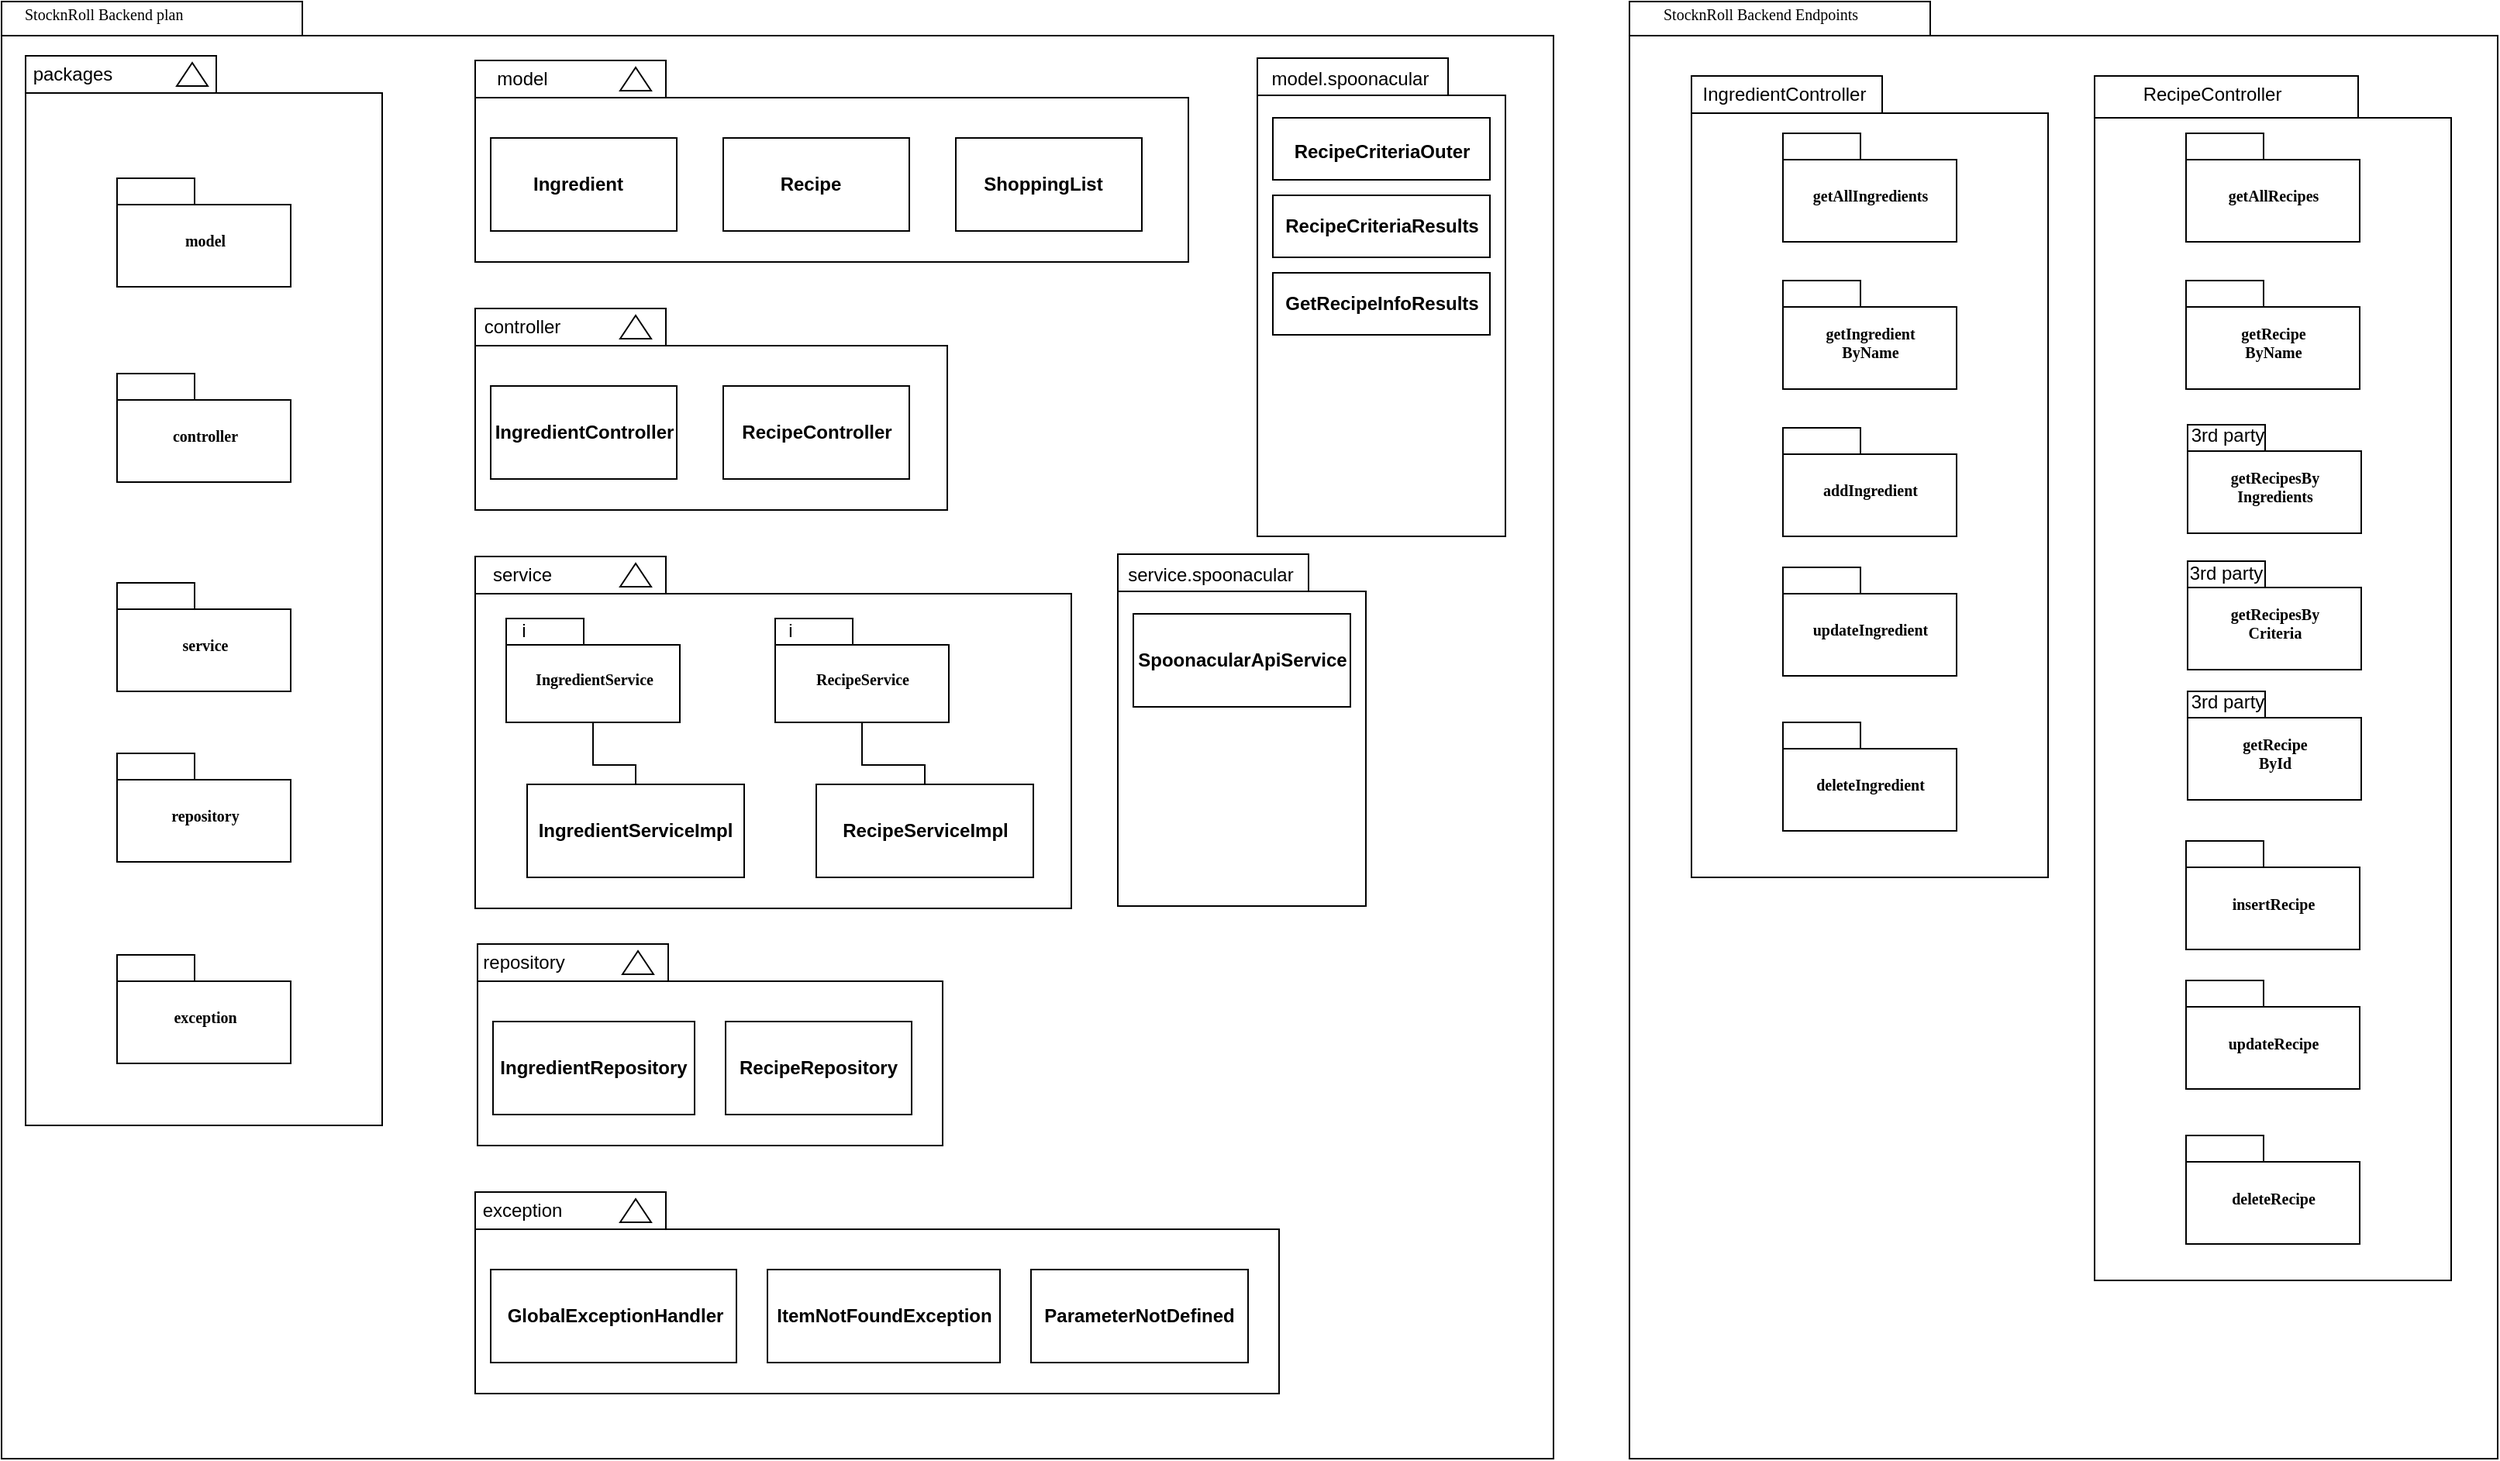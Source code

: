 <mxfile version="24.7.16">
  <diagram name="Page-1" id="b5b7bab2-c9e2-2cf4-8b2a-24fd1a2a6d21">
    <mxGraphModel dx="1059" dy="641" grid="1" gridSize="10" guides="1" tooltips="1" connect="1" arrows="1" fold="1" page="1" pageScale="1" pageWidth="827" pageHeight="1169" background="none" math="0" shadow="0">
      <root>
        <mxCell id="0" />
        <mxCell id="1" parent="0" />
        <mxCell id="6e0c8c40b5770093-72" value="" style="shape=folder;fontStyle=1;spacingTop=10;tabWidth=194;tabHeight=22;tabPosition=left;html=1;rounded=0;shadow=0;comic=0;labelBackgroundColor=none;strokeWidth=1;fillColor=none;fontFamily=Verdana;fontSize=10;align=center;" parent="1" vertex="1">
          <mxGeometry x="30" y="115" width="1001" height="940" as="geometry" />
        </mxCell>
        <mxCell id="6e0c8c40b5770093-73" value="StocknRoll Backend plan" style="text;html=1;align=left;verticalAlign=top;spacingTop=-4;fontSize=10;fontFamily=Verdana" parent="1" vertex="1">
          <mxGeometry x="43" y="114.5" width="130" height="20" as="geometry" />
        </mxCell>
        <mxCell id="P7q6h8zH5KanoZMI_rnn-13" value="" style="group" parent="1" vertex="1" connectable="0">
          <mxGeometry x="45.5" y="147" width="230" height="693" as="geometry" />
        </mxCell>
        <mxCell id="P7q6h8zH5KanoZMI_rnn-7" value="&amp;nbsp;" style="text;whiteSpace=wrap;html=1;" parent="P7q6h8zH5KanoZMI_rnn-13" vertex="1">
          <mxGeometry x="40" y="313" width="40" height="40" as="geometry" />
        </mxCell>
        <mxCell id="6e0c8c40b5770093-25" value="" style="shape=folder;fontStyle=1;spacingTop=10;tabWidth=123;tabHeight=24;tabPosition=left;html=1;rounded=0;shadow=0;comic=0;labelBackgroundColor=none;strokeWidth=1;fontFamily=Verdana;fontSize=10;align=center;" parent="P7q6h8zH5KanoZMI_rnn-13" vertex="1">
          <mxGeometry y="3" width="230" height="690" as="geometry" />
        </mxCell>
        <mxCell id="6e0c8c40b5770093-29" value="" style="triangle;whiteSpace=wrap;html=1;rounded=0;shadow=0;comic=0;labelBackgroundColor=none;strokeWidth=1;fontFamily=Verdana;fontSize=10;align=center;rotation=-90;" parent="P7q6h8zH5KanoZMI_rnn-13" vertex="1">
          <mxGeometry x="100" y="5" width="15" height="20" as="geometry" />
        </mxCell>
        <mxCell id="6e0c8c40b5770093-27" value="model" style="shape=folder;fontStyle=1;spacingTop=10;tabWidth=50;tabHeight=17;tabPosition=left;html=1;rounded=0;shadow=0;comic=0;labelBackgroundColor=none;strokeWidth=1;fontFamily=Verdana;fontSize=10;align=center;" parent="P7q6h8zH5KanoZMI_rnn-13" vertex="1">
          <mxGeometry x="59" y="82" width="112" height="70" as="geometry" />
        </mxCell>
        <mxCell id="6e0c8c40b5770093-31" value="controller" style="shape=folder;fontStyle=1;spacingTop=10;tabWidth=50;tabHeight=17;tabPosition=left;html=1;rounded=0;shadow=0;comic=0;labelBackgroundColor=none;strokeWidth=1;fontFamily=Verdana;fontSize=10;align=center;" parent="P7q6h8zH5KanoZMI_rnn-13" vertex="1">
          <mxGeometry x="59" y="208" width="112" height="70" as="geometry" />
        </mxCell>
        <mxCell id="6e0c8c40b5770093-28" value="service" style="shape=folder;fontStyle=1;spacingTop=10;tabWidth=50;tabHeight=17;tabPosition=left;html=1;rounded=0;shadow=0;comic=0;labelBackgroundColor=none;strokeWidth=1;fontFamily=Verdana;fontSize=10;align=center;" parent="P7q6h8zH5KanoZMI_rnn-13" vertex="1">
          <mxGeometry x="59" y="343" width="112" height="70" as="geometry" />
        </mxCell>
        <mxCell id="P7q6h8zH5KanoZMI_rnn-8" value="repository" style="shape=folder;fontStyle=1;spacingTop=10;tabWidth=50;tabHeight=17;tabPosition=left;html=1;rounded=0;shadow=0;comic=0;labelBackgroundColor=none;strokeWidth=1;fontFamily=Verdana;fontSize=10;align=center;" parent="P7q6h8zH5KanoZMI_rnn-13" vertex="1">
          <mxGeometry x="59" y="453" width="112" height="70" as="geometry" />
        </mxCell>
        <mxCell id="P7q6h8zH5KanoZMI_rnn-9" value="exception" style="shape=folder;fontStyle=1;spacingTop=10;tabWidth=50;tabHeight=17;tabPosition=left;html=1;rounded=0;shadow=0;comic=0;labelBackgroundColor=none;strokeWidth=1;fontFamily=Verdana;fontSize=10;align=center;" parent="P7q6h8zH5KanoZMI_rnn-13" vertex="1">
          <mxGeometry x="59" y="583" width="112" height="70" as="geometry" />
        </mxCell>
        <mxCell id="P7q6h8zH5KanoZMI_rnn-12" value="&lt;div&gt;packages&lt;/div&gt;" style="text;strokeColor=none;align=center;fillColor=none;html=1;verticalAlign=middle;whiteSpace=wrap;rounded=0;" parent="P7q6h8zH5KanoZMI_rnn-13" vertex="1">
          <mxGeometry width="60" height="30" as="geometry" />
        </mxCell>
        <mxCell id="P7q6h8zH5KanoZMI_rnn-32" value="" style="group" parent="1" vertex="1" connectable="0">
          <mxGeometry x="335.5" y="150" width="460" height="133" as="geometry" />
        </mxCell>
        <mxCell id="6e0c8c40b5770093-47" value="" style="shape=folder;fontStyle=1;spacingTop=10;tabWidth=123;tabHeight=24;tabPosition=left;html=1;rounded=0;shadow=0;comic=0;labelBackgroundColor=none;strokeWidth=1;fontFamily=Verdana;fontSize=10;align=center;" parent="P7q6h8zH5KanoZMI_rnn-32" vertex="1">
          <mxGeometry y="3" width="460" height="130" as="geometry" />
        </mxCell>
        <mxCell id="6e0c8c40b5770093-48" value="" style="triangle;whiteSpace=wrap;html=1;rounded=0;shadow=0;comic=0;labelBackgroundColor=none;strokeWidth=1;fontFamily=Verdana;fontSize=10;align=center;rotation=-90;" parent="P7q6h8zH5KanoZMI_rnn-32" vertex="1">
          <mxGeometry x="96" y="5" width="15" height="20" as="geometry" />
        </mxCell>
        <mxCell id="P7q6h8zH5KanoZMI_rnn-14" value="model" style="text;strokeColor=none;align=center;fillColor=none;html=1;verticalAlign=middle;whiteSpace=wrap;rounded=0;" parent="P7q6h8zH5KanoZMI_rnn-32" vertex="1">
          <mxGeometry width="60" height="30" as="geometry" />
        </mxCell>
        <mxCell id="P7q6h8zH5KanoZMI_rnn-22" value="" style="group" parent="P7q6h8zH5KanoZMI_rnn-32" vertex="1" connectable="0">
          <mxGeometry x="10" y="53" width="120" height="60" as="geometry" />
        </mxCell>
        <mxCell id="P7q6h8zH5KanoZMI_rnn-15" value="" style="rounded=0;whiteSpace=wrap;html=1;" parent="P7q6h8zH5KanoZMI_rnn-22" vertex="1">
          <mxGeometry width="120" height="60" as="geometry" />
        </mxCell>
        <mxCell id="P7q6h8zH5KanoZMI_rnn-21" value="Ingredient" style="text;strokeColor=none;align=center;fillColor=none;html=1;verticalAlign=middle;whiteSpace=wrap;rounded=0;fontStyle=1" parent="P7q6h8zH5KanoZMI_rnn-22" vertex="1">
          <mxGeometry x="26" y="15" width="60" height="30" as="geometry" />
        </mxCell>
        <mxCell id="P7q6h8zH5KanoZMI_rnn-24" value="" style="group" parent="P7q6h8zH5KanoZMI_rnn-32" vertex="1" connectable="0">
          <mxGeometry x="160" y="53" width="120" height="60" as="geometry" />
        </mxCell>
        <mxCell id="P7q6h8zH5KanoZMI_rnn-25" value="" style="rounded=0;whiteSpace=wrap;html=1;" parent="P7q6h8zH5KanoZMI_rnn-24" vertex="1">
          <mxGeometry width="120" height="60" as="geometry" />
        </mxCell>
        <mxCell id="P7q6h8zH5KanoZMI_rnn-26" value="Recipe" style="text;strokeColor=none;align=center;fillColor=none;html=1;verticalAlign=middle;whiteSpace=wrap;rounded=0;fontStyle=1" parent="P7q6h8zH5KanoZMI_rnn-24" vertex="1">
          <mxGeometry x="26" y="15" width="60" height="30" as="geometry" />
        </mxCell>
        <mxCell id="P7q6h8zH5KanoZMI_rnn-29" value="" style="group" parent="P7q6h8zH5KanoZMI_rnn-32" vertex="1" connectable="0">
          <mxGeometry x="310" y="53" width="120" height="60" as="geometry" />
        </mxCell>
        <mxCell id="P7q6h8zH5KanoZMI_rnn-30" value="" style="rounded=0;whiteSpace=wrap;html=1;" parent="P7q6h8zH5KanoZMI_rnn-29" vertex="1">
          <mxGeometry width="120" height="60" as="geometry" />
        </mxCell>
        <mxCell id="P7q6h8zH5KanoZMI_rnn-31" value="ShoppingList" style="text;strokeColor=none;align=center;fillColor=none;html=1;verticalAlign=middle;whiteSpace=wrap;rounded=0;fontStyle=1" parent="P7q6h8zH5KanoZMI_rnn-29" vertex="1">
          <mxGeometry x="26" y="15" width="60" height="30" as="geometry" />
        </mxCell>
        <mxCell id="P7q6h8zH5KanoZMI_rnn-83" value="" style="group" parent="1" vertex="1" connectable="0">
          <mxGeometry x="337" y="720" width="300" height="133" as="geometry" />
        </mxCell>
        <mxCell id="P7q6h8zH5KanoZMI_rnn-73" value="" style="shape=folder;fontStyle=1;spacingTop=10;tabWidth=123;tabHeight=24;tabPosition=left;html=1;rounded=0;shadow=0;comic=0;labelBackgroundColor=none;strokeWidth=1;fontFamily=Verdana;fontSize=10;align=center;" parent="P7q6h8zH5KanoZMI_rnn-83" vertex="1">
          <mxGeometry y="3" width="300" height="130" as="geometry" />
        </mxCell>
        <mxCell id="P7q6h8zH5KanoZMI_rnn-74" value="" style="triangle;whiteSpace=wrap;html=1;rounded=0;shadow=0;comic=0;labelBackgroundColor=none;strokeWidth=1;fontFamily=Verdana;fontSize=10;align=center;rotation=-90;" parent="P7q6h8zH5KanoZMI_rnn-83" vertex="1">
          <mxGeometry x="96" y="5" width="15" height="20" as="geometry" />
        </mxCell>
        <mxCell id="P7q6h8zH5KanoZMI_rnn-75" value="repository" style="text;strokeColor=none;align=center;fillColor=none;html=1;verticalAlign=middle;whiteSpace=wrap;rounded=0;" parent="P7q6h8zH5KanoZMI_rnn-83" vertex="1">
          <mxGeometry width="60" height="30" as="geometry" />
        </mxCell>
        <mxCell id="P7q6h8zH5KanoZMI_rnn-79" value="" style="group" parent="P7q6h8zH5KanoZMI_rnn-83" vertex="1" connectable="0">
          <mxGeometry x="160" y="53" width="120" height="60" as="geometry" />
        </mxCell>
        <mxCell id="P7q6h8zH5KanoZMI_rnn-80" value="" style="rounded=0;whiteSpace=wrap;html=1;" parent="P7q6h8zH5KanoZMI_rnn-79" vertex="1">
          <mxGeometry width="120" height="60" as="geometry" />
        </mxCell>
        <mxCell id="P7q6h8zH5KanoZMI_rnn-81" value="RecipeRepository" style="text;strokeColor=none;align=center;fillColor=none;html=1;verticalAlign=middle;whiteSpace=wrap;rounded=0;fontStyle=1" parent="P7q6h8zH5KanoZMI_rnn-79" vertex="1">
          <mxGeometry x="30" y="15" width="60" height="30" as="geometry" />
        </mxCell>
        <mxCell id="P7q6h8zH5KanoZMI_rnn-82" value="" style="group" parent="P7q6h8zH5KanoZMI_rnn-83" vertex="1" connectable="0">
          <mxGeometry x="10" y="53" width="130" height="60" as="geometry" />
        </mxCell>
        <mxCell id="P7q6h8zH5KanoZMI_rnn-77" value="" style="rounded=0;whiteSpace=wrap;html=1;" parent="P7q6h8zH5KanoZMI_rnn-82" vertex="1">
          <mxGeometry width="130" height="60" as="geometry" />
        </mxCell>
        <mxCell id="P7q6h8zH5KanoZMI_rnn-78" value="IngredientRepository" style="text;strokeColor=none;align=center;fillColor=none;html=1;verticalAlign=middle;whiteSpace=wrap;rounded=0;fontStyle=1" parent="P7q6h8zH5KanoZMI_rnn-82" vertex="1">
          <mxGeometry x="35" y="15" width="60" height="30" as="geometry" />
        </mxCell>
        <mxCell id="P7q6h8zH5KanoZMI_rnn-99" value="" style="group" parent="1" vertex="1" connectable="0">
          <mxGeometry x="335.5" y="880" width="518.5" height="133" as="geometry" />
        </mxCell>
        <mxCell id="P7q6h8zH5KanoZMI_rnn-85" value="" style="shape=folder;fontStyle=1;spacingTop=10;tabWidth=123;tabHeight=24;tabPosition=left;html=1;rounded=0;shadow=0;comic=0;labelBackgroundColor=none;strokeWidth=1;fontFamily=Verdana;fontSize=10;align=center;" parent="P7q6h8zH5KanoZMI_rnn-99" vertex="1">
          <mxGeometry y="3" width="518.5" height="130" as="geometry" />
        </mxCell>
        <mxCell id="P7q6h8zH5KanoZMI_rnn-86" value="" style="triangle;whiteSpace=wrap;html=1;rounded=0;shadow=0;comic=0;labelBackgroundColor=none;strokeWidth=1;fontFamily=Verdana;fontSize=10;align=center;rotation=-90;" parent="P7q6h8zH5KanoZMI_rnn-99" vertex="1">
          <mxGeometry x="96" y="5" width="15" height="20" as="geometry" />
        </mxCell>
        <mxCell id="P7q6h8zH5KanoZMI_rnn-87" value="exception" style="text;strokeColor=none;align=center;fillColor=none;html=1;verticalAlign=middle;whiteSpace=wrap;rounded=0;" parent="P7q6h8zH5KanoZMI_rnn-99" vertex="1">
          <mxGeometry width="60" height="30" as="geometry" />
        </mxCell>
        <mxCell id="P7q6h8zH5KanoZMI_rnn-91" value="" style="group" parent="P7q6h8zH5KanoZMI_rnn-99" vertex="1" connectable="0">
          <mxGeometry x="188.5" y="53" width="150" height="60" as="geometry" />
        </mxCell>
        <mxCell id="P7q6h8zH5KanoZMI_rnn-92" value="" style="rounded=0;whiteSpace=wrap;html=1;" parent="P7q6h8zH5KanoZMI_rnn-91" vertex="1">
          <mxGeometry width="150" height="60" as="geometry" />
        </mxCell>
        <mxCell id="P7q6h8zH5KanoZMI_rnn-93" value="ItemNotFoundException" style="text;strokeColor=none;align=center;fillColor=none;html=1;verticalAlign=middle;whiteSpace=wrap;rounded=0;fontStyle=1" parent="P7q6h8zH5KanoZMI_rnn-91" vertex="1">
          <mxGeometry x="37.5" y="15" width="75" height="30" as="geometry" />
        </mxCell>
        <mxCell id="P7q6h8zH5KanoZMI_rnn-89" value="" style="rounded=0;whiteSpace=wrap;html=1;" parent="P7q6h8zH5KanoZMI_rnn-99" vertex="1">
          <mxGeometry x="10" y="53" width="158.5" height="60" as="geometry" />
        </mxCell>
        <mxCell id="P7q6h8zH5KanoZMI_rnn-90" value="GlobalExceptionHandler" style="text;strokeColor=none;align=center;fillColor=none;html=1;verticalAlign=middle;whiteSpace=wrap;rounded=0;fontStyle=1" parent="P7q6h8zH5KanoZMI_rnn-99" vertex="1">
          <mxGeometry x="60" y="68" width="60" height="30" as="geometry" />
        </mxCell>
        <mxCell id="P7q6h8zH5KanoZMI_rnn-98" value="" style="group" parent="P7q6h8zH5KanoZMI_rnn-99" vertex="1" connectable="0">
          <mxGeometry x="358.5" y="53" width="140" height="60" as="geometry" />
        </mxCell>
        <mxCell id="P7q6h8zH5KanoZMI_rnn-95" value="" style="rounded=0;whiteSpace=wrap;html=1;" parent="P7q6h8zH5KanoZMI_rnn-98" vertex="1">
          <mxGeometry width="140" height="60" as="geometry" />
        </mxCell>
        <mxCell id="P7q6h8zH5KanoZMI_rnn-96" value="ParameterNotDefined" style="text;strokeColor=none;align=center;fillColor=none;html=1;verticalAlign=middle;whiteSpace=wrap;rounded=0;fontStyle=1" parent="P7q6h8zH5KanoZMI_rnn-98" vertex="1">
          <mxGeometry x="40" y="15" width="60" height="30" as="geometry" />
        </mxCell>
        <mxCell id="P7q6h8zH5KanoZMI_rnn-102" value="" style="shape=folder;fontStyle=1;spacingTop=10;tabWidth=194;tabHeight=22;tabPosition=left;html=1;rounded=0;shadow=0;comic=0;labelBackgroundColor=none;strokeWidth=1;fillColor=none;fontFamily=Verdana;fontSize=10;align=center;" parent="1" vertex="1">
          <mxGeometry x="1080" y="115" width="560" height="940" as="geometry" />
        </mxCell>
        <mxCell id="P7q6h8zH5KanoZMI_rnn-103" value="StocknRoll Backend Endpoints" style="text;html=1;align=left;verticalAlign=top;spacingTop=-4;fontSize=10;fontFamily=Verdana" parent="1" vertex="1">
          <mxGeometry x="1100" y="114.5" width="130" height="20" as="geometry" />
        </mxCell>
        <mxCell id="P7q6h8zH5KanoZMI_rnn-117" value="" style="group" parent="1" vertex="1" connectable="0">
          <mxGeometry x="1120" y="160" width="230" height="520" as="geometry" />
        </mxCell>
        <mxCell id="P7q6h8zH5KanoZMI_rnn-105" value="&amp;nbsp;" style="text;whiteSpace=wrap;html=1;" parent="P7q6h8zH5KanoZMI_rnn-117" vertex="1">
          <mxGeometry x="40" y="313" width="40" height="40" as="geometry" />
        </mxCell>
        <mxCell id="P7q6h8zH5KanoZMI_rnn-106" value="" style="shape=folder;fontStyle=1;spacingTop=10;tabWidth=123;tabHeight=24;tabPosition=left;html=1;rounded=0;shadow=0;comic=0;labelBackgroundColor=none;strokeWidth=1;fontFamily=Verdana;fontSize=10;align=center;" parent="P7q6h8zH5KanoZMI_rnn-117" vertex="1">
          <mxGeometry y="3" width="230" height="517" as="geometry" />
        </mxCell>
        <mxCell id="P7q6h8zH5KanoZMI_rnn-108" value="getAllIngredients" style="shape=folder;fontStyle=1;spacingTop=10;tabWidth=50;tabHeight=17;tabPosition=left;html=1;rounded=0;shadow=0;comic=0;labelBackgroundColor=none;strokeWidth=1;fontFamily=Verdana;fontSize=10;align=center;" parent="P7q6h8zH5KanoZMI_rnn-117" vertex="1">
          <mxGeometry x="59" y="40" width="112" height="70" as="geometry" />
        </mxCell>
        <mxCell id="P7q6h8zH5KanoZMI_rnn-109" value="add&lt;span style=&quot;background-color: initial;&quot;&gt;Ingredient&lt;/span&gt;" style="shape=folder;fontStyle=1;spacingTop=10;tabWidth=50;tabHeight=17;tabPosition=left;html=1;rounded=0;shadow=0;comic=0;labelBackgroundColor=none;strokeWidth=1;fontFamily=Verdana;fontSize=10;align=center;" parent="P7q6h8zH5KanoZMI_rnn-117" vertex="1">
          <mxGeometry x="59" y="230" width="112" height="70" as="geometry" />
        </mxCell>
        <mxCell id="P7q6h8zH5KanoZMI_rnn-110" value="updateIngredient" style="shape=folder;fontStyle=1;spacingTop=10;tabWidth=50;tabHeight=17;tabPosition=left;html=1;rounded=0;shadow=0;comic=0;labelBackgroundColor=none;strokeWidth=1;fontFamily=Verdana;fontSize=10;align=center;" parent="P7q6h8zH5KanoZMI_rnn-117" vertex="1">
          <mxGeometry x="59" y="320" width="112" height="70" as="geometry" />
        </mxCell>
        <mxCell id="P7q6h8zH5KanoZMI_rnn-111" value="deleteIngredient" style="shape=folder;fontStyle=1;spacingTop=10;tabWidth=50;tabHeight=17;tabPosition=left;html=1;rounded=0;shadow=0;comic=0;labelBackgroundColor=none;strokeWidth=1;fontFamily=Verdana;fontSize=10;align=center;" parent="P7q6h8zH5KanoZMI_rnn-117" vertex="1">
          <mxGeometry x="59" y="420" width="112" height="70" as="geometry" />
        </mxCell>
        <mxCell id="P7q6h8zH5KanoZMI_rnn-113" value="IngredientController" style="text;strokeColor=none;align=center;fillColor=none;html=1;verticalAlign=middle;whiteSpace=wrap;rounded=0;" parent="P7q6h8zH5KanoZMI_rnn-117" vertex="1">
          <mxGeometry x="30" width="60" height="30" as="geometry" />
        </mxCell>
        <mxCell id="P7q6h8zH5KanoZMI_rnn-116" value="getIngredient&lt;br&gt;ByName" style="shape=folder;fontStyle=1;spacingTop=10;tabWidth=50;tabHeight=17;tabPosition=left;html=1;rounded=0;shadow=0;comic=0;labelBackgroundColor=none;strokeWidth=1;fontFamily=Verdana;fontSize=10;align=center;" parent="P7q6h8zH5KanoZMI_rnn-117" vertex="1">
          <mxGeometry x="59" y="135" width="112" height="70" as="geometry" />
        </mxCell>
        <mxCell id="P7q6h8zH5KanoZMI_rnn-34" value="" style="shape=folder;fontStyle=1;spacingTop=10;tabWidth=123;tabHeight=24;tabPosition=left;html=1;rounded=0;shadow=0;comic=0;labelBackgroundColor=none;strokeWidth=1;fontFamily=Verdana;fontSize=10;align=center;" parent="1" vertex="1">
          <mxGeometry x="335.5" y="313" width="304.5" height="130" as="geometry" />
        </mxCell>
        <mxCell id="P7q6h8zH5KanoZMI_rnn-35" value="" style="triangle;whiteSpace=wrap;html=1;rounded=0;shadow=0;comic=0;labelBackgroundColor=none;strokeWidth=1;fontFamily=Verdana;fontSize=10;align=center;rotation=-90;" parent="1" vertex="1">
          <mxGeometry x="431.5" y="315" width="15" height="20" as="geometry" />
        </mxCell>
        <mxCell id="P7q6h8zH5KanoZMI_rnn-36" value="controller" style="text;strokeColor=none;align=center;fillColor=none;html=1;verticalAlign=middle;whiteSpace=wrap;rounded=0;" parent="1" vertex="1">
          <mxGeometry x="335.5" y="310" width="60" height="30" as="geometry" />
        </mxCell>
        <mxCell id="P7q6h8zH5KanoZMI_rnn-37" value="" style="group" parent="1" vertex="1" connectable="0">
          <mxGeometry x="345.5" y="363" width="120" height="60" as="geometry" />
        </mxCell>
        <mxCell id="P7q6h8zH5KanoZMI_rnn-38" value="" style="rounded=0;whiteSpace=wrap;html=1;" parent="P7q6h8zH5KanoZMI_rnn-37" vertex="1">
          <mxGeometry width="120" height="60" as="geometry" />
        </mxCell>
        <mxCell id="P7q6h8zH5KanoZMI_rnn-39" value="IngredientController" style="text;strokeColor=none;align=center;fillColor=none;html=1;verticalAlign=middle;whiteSpace=wrap;rounded=0;fontStyle=1" parent="P7q6h8zH5KanoZMI_rnn-37" vertex="1">
          <mxGeometry x="30" y="15" width="60" height="30" as="geometry" />
        </mxCell>
        <mxCell id="P7q6h8zH5KanoZMI_rnn-40" value="" style="group" parent="1" vertex="1" connectable="0">
          <mxGeometry x="495.5" y="363" width="120" height="60" as="geometry" />
        </mxCell>
        <mxCell id="P7q6h8zH5KanoZMI_rnn-41" value="" style="rounded=0;whiteSpace=wrap;html=1;" parent="P7q6h8zH5KanoZMI_rnn-40" vertex="1">
          <mxGeometry width="120" height="60" as="geometry" />
        </mxCell>
        <mxCell id="P7q6h8zH5KanoZMI_rnn-42" value="&lt;div&gt;RecipeController&lt;/div&gt;" style="text;strokeColor=none;align=center;fillColor=none;html=1;verticalAlign=middle;whiteSpace=wrap;rounded=0;fontStyle=1" parent="P7q6h8zH5KanoZMI_rnn-40" vertex="1">
          <mxGeometry x="30" y="15" width="60" height="30" as="geometry" />
        </mxCell>
        <mxCell id="P7q6h8zH5KanoZMI_rnn-49" value="" style="shape=folder;fontStyle=1;spacingTop=10;tabWidth=123;tabHeight=24;tabPosition=left;html=1;rounded=0;shadow=0;comic=0;labelBackgroundColor=none;strokeWidth=1;fontFamily=Verdana;fontSize=10;align=center;" parent="1" vertex="1">
          <mxGeometry x="335.5" y="473" width="384.5" height="227" as="geometry" />
        </mxCell>
        <mxCell id="P7q6h8zH5KanoZMI_rnn-50" value="" style="triangle;whiteSpace=wrap;html=1;rounded=0;shadow=0;comic=0;labelBackgroundColor=none;strokeWidth=1;fontFamily=Verdana;fontSize=10;align=center;rotation=-90;" parent="1" vertex="1">
          <mxGeometry x="431.5" y="475" width="15" height="20" as="geometry" />
        </mxCell>
        <mxCell id="P7q6h8zH5KanoZMI_rnn-51" value="service" style="text;strokeColor=none;align=center;fillColor=none;html=1;verticalAlign=middle;whiteSpace=wrap;rounded=0;" parent="1" vertex="1">
          <mxGeometry x="335.5" y="470" width="60" height="30" as="geometry" />
        </mxCell>
        <mxCell id="P7q6h8zH5KanoZMI_rnn-70" value="" style="edgeStyle=orthogonalEdgeStyle;rounded=0;orthogonalLoop=1;jettySize=auto;html=1;" parent="1" source="P7q6h8zH5KanoZMI_rnn-60" target="P7q6h8zH5KanoZMI_rnn-54" edge="1">
          <mxGeometry relative="1" as="geometry" />
        </mxCell>
        <mxCell id="P7q6h8zH5KanoZMI_rnn-52" value="" style="group" parent="1" vertex="1" connectable="0">
          <mxGeometry x="369" y="620" width="140" height="60" as="geometry" />
        </mxCell>
        <mxCell id="P7q6h8zH5KanoZMI_rnn-53" value="" style="rounded=0;whiteSpace=wrap;html=1;" parent="P7q6h8zH5KanoZMI_rnn-52" vertex="1">
          <mxGeometry width="140" height="60" as="geometry" />
        </mxCell>
        <mxCell id="P7q6h8zH5KanoZMI_rnn-54" value="IngredientServiceImpl" style="text;strokeColor=none;align=center;fillColor=none;html=1;verticalAlign=middle;whiteSpace=wrap;rounded=0;fontStyle=1" parent="P7q6h8zH5KanoZMI_rnn-52" vertex="1">
          <mxGeometry x="35" y="15" width="70" height="30" as="geometry" />
        </mxCell>
        <mxCell id="P7q6h8zH5KanoZMI_rnn-60" value="IngredientService" style="shape=folder;fontStyle=1;spacingTop=10;tabWidth=50;tabHeight=17;tabPosition=left;html=1;rounded=0;shadow=0;comic=0;labelBackgroundColor=none;strokeWidth=1;fontFamily=Verdana;fontSize=10;align=center;" parent="1" vertex="1">
          <mxGeometry x="355.5" y="513" width="112" height="67" as="geometry" />
        </mxCell>
        <mxCell id="P7q6h8zH5KanoZMI_rnn-62" value="i" style="text;strokeColor=none;align=center;fillColor=none;html=1;verticalAlign=middle;whiteSpace=wrap;rounded=0;" parent="1" vertex="1">
          <mxGeometry x="337" y="506" width="60" height="30" as="geometry" />
        </mxCell>
        <mxCell id="P7q6h8zH5KanoZMI_rnn-69" value="" style="edgeStyle=orthogonalEdgeStyle;rounded=0;orthogonalLoop=1;jettySize=auto;html=1;" parent="1" source="P7q6h8zH5KanoZMI_rnn-64" target="P7q6h8zH5KanoZMI_rnn-68" edge="1">
          <mxGeometry relative="1" as="geometry" />
        </mxCell>
        <mxCell id="P7q6h8zH5KanoZMI_rnn-64" value="RecipeService" style="shape=folder;fontStyle=1;spacingTop=10;tabWidth=50;tabHeight=17;tabPosition=left;html=1;rounded=0;shadow=0;comic=0;labelBackgroundColor=none;strokeWidth=1;fontFamily=Verdana;fontSize=10;align=center;" parent="1" vertex="1">
          <mxGeometry x="529" y="513" width="112" height="67" as="geometry" />
        </mxCell>
        <mxCell id="P7q6h8zH5KanoZMI_rnn-65" value="i" style="text;strokeColor=none;align=center;fillColor=none;html=1;verticalAlign=middle;whiteSpace=wrap;rounded=0;" parent="1" vertex="1">
          <mxGeometry x="509" y="506" width="60" height="30" as="geometry" />
        </mxCell>
        <mxCell id="P7q6h8zH5KanoZMI_rnn-66" value="" style="group" parent="1" vertex="1" connectable="0">
          <mxGeometry x="555.5" y="620" width="140" height="60" as="geometry" />
        </mxCell>
        <mxCell id="P7q6h8zH5KanoZMI_rnn-67" value="" style="rounded=0;whiteSpace=wrap;html=1;" parent="P7q6h8zH5KanoZMI_rnn-66" vertex="1">
          <mxGeometry width="140" height="60" as="geometry" />
        </mxCell>
        <mxCell id="P7q6h8zH5KanoZMI_rnn-68" value="RecipeServiceImpl" style="text;strokeColor=none;align=center;fillColor=none;html=1;verticalAlign=middle;whiteSpace=wrap;rounded=0;fontStyle=1" parent="P7q6h8zH5KanoZMI_rnn-66" vertex="1">
          <mxGeometry x="35" y="15" width="70" height="30" as="geometry" />
        </mxCell>
        <mxCell id="P7q6h8zH5KanoZMI_rnn-120" value="" style="shape=folder;fontStyle=1;spacingTop=10;tabWidth=170;tabHeight=27;tabPosition=left;html=1;rounded=0;shadow=0;comic=0;labelBackgroundColor=none;strokeWidth=1;fontFamily=Verdana;fontSize=10;align=center;" parent="1" vertex="1">
          <mxGeometry x="1380" y="163" width="230" height="777" as="geometry" />
        </mxCell>
        <mxCell id="P7q6h8zH5KanoZMI_rnn-145" value="RecipeController" style="text;strokeColor=none;align=center;fillColor=none;html=1;verticalAlign=middle;whiteSpace=wrap;rounded=0;" parent="1" vertex="1">
          <mxGeometry x="1361" y="160" width="190" height="30" as="geometry" />
        </mxCell>
        <mxCell id="P7q6h8zH5KanoZMI_rnn-119" value="&amp;nbsp;" style="text;whiteSpace=wrap;html=1;" parent="1" vertex="1">
          <mxGeometry x="1420" y="473" width="40" height="40" as="geometry" />
        </mxCell>
        <mxCell id="P7q6h8zH5KanoZMI_rnn-121" value="getAllRecipes" style="shape=folder;fontStyle=1;spacingTop=10;tabWidth=50;tabHeight=17;tabPosition=left;html=1;rounded=0;shadow=0;comic=0;labelBackgroundColor=none;strokeWidth=1;fontFamily=Verdana;fontSize=10;align=center;" parent="1" vertex="1">
          <mxGeometry x="1439" y="200" width="112" height="70" as="geometry" />
        </mxCell>
        <mxCell id="P7q6h8zH5KanoZMI_rnn-122" value="insertRecipe" style="shape=folder;fontStyle=1;spacingTop=10;tabWidth=50;tabHeight=17;tabPosition=left;html=1;rounded=0;shadow=0;comic=0;labelBackgroundColor=none;strokeWidth=1;fontFamily=Verdana;fontSize=10;align=center;" parent="1" vertex="1">
          <mxGeometry x="1439" y="656.5" width="112" height="70" as="geometry" />
        </mxCell>
        <mxCell id="P7q6h8zH5KanoZMI_rnn-123" value="updateRecipe" style="shape=folder;fontStyle=1;spacingTop=10;tabWidth=50;tabHeight=17;tabPosition=left;html=1;rounded=0;shadow=0;comic=0;labelBackgroundColor=none;strokeWidth=1;fontFamily=Verdana;fontSize=10;align=center;" parent="1" vertex="1">
          <mxGeometry x="1439" y="746.5" width="112" height="70" as="geometry" />
        </mxCell>
        <mxCell id="P7q6h8zH5KanoZMI_rnn-124" value="deleteRecipe" style="shape=folder;fontStyle=1;spacingTop=10;tabWidth=50;tabHeight=17;tabPosition=left;html=1;rounded=0;shadow=0;comic=0;labelBackgroundColor=none;strokeWidth=1;fontFamily=Verdana;fontSize=10;align=center;" parent="1" vertex="1">
          <mxGeometry x="1439" y="846.5" width="112" height="70" as="geometry" />
        </mxCell>
        <mxCell id="P7q6h8zH5KanoZMI_rnn-126" value="getRecipe&lt;br&gt;ByName" style="shape=folder;fontStyle=1;spacingTop=10;tabWidth=50;tabHeight=17;tabPosition=left;html=1;rounded=0;shadow=0;comic=0;labelBackgroundColor=none;strokeWidth=1;fontFamily=Verdana;fontSize=10;align=center;" parent="1" vertex="1">
          <mxGeometry x="1439" y="295" width="112" height="70" as="geometry" />
        </mxCell>
        <mxCell id="P7q6h8zH5KanoZMI_rnn-156" value="getRecipesBy&lt;br&gt;Ingredients" style="shape=folder;fontStyle=1;spacingTop=10;tabWidth=50;tabHeight=17;tabPosition=left;html=1;rounded=0;shadow=0;comic=0;labelBackgroundColor=none;strokeWidth=1;fontFamily=Verdana;fontSize=10;align=center;" parent="1" vertex="1">
          <mxGeometry x="1440" y="388" width="112" height="70" as="geometry" />
        </mxCell>
        <mxCell id="P7q6h8zH5KanoZMI_rnn-161" value="getRecipesBy&lt;br&gt;Criteria" style="shape=folder;fontStyle=1;spacingTop=10;tabWidth=50;tabHeight=17;tabPosition=left;html=1;rounded=0;shadow=0;comic=0;labelBackgroundColor=none;strokeWidth=1;fontFamily=Verdana;fontSize=10;align=center;" parent="1" vertex="1">
          <mxGeometry x="1440" y="476" width="112" height="70" as="geometry" />
        </mxCell>
        <mxCell id="P7q6h8zH5KanoZMI_rnn-160" value="getRecipe&lt;br&gt;ById" style="shape=folder;fontStyle=1;spacingTop=10;tabWidth=50;tabHeight=17;tabPosition=left;html=1;rounded=0;shadow=0;comic=0;labelBackgroundColor=none;strokeWidth=1;fontFamily=Verdana;fontSize=10;align=center;" parent="1" vertex="1">
          <mxGeometry x="1440" y="560" width="112" height="70" as="geometry" />
        </mxCell>
        <mxCell id="P7q6h8zH5KanoZMI_rnn-183" value="" style="group" parent="1" vertex="1" connectable="0">
          <mxGeometry x="750" y="470" width="160" height="228.5" as="geometry" />
        </mxCell>
        <mxCell id="P7q6h8zH5KanoZMI_rnn-179" value="" style="shape=folder;fontStyle=1;spacingTop=10;tabWidth=123;tabHeight=24;tabPosition=left;html=1;rounded=0;shadow=0;comic=0;labelBackgroundColor=none;strokeWidth=1;fontFamily=Verdana;fontSize=10;align=center;" parent="P7q6h8zH5KanoZMI_rnn-183" vertex="1">
          <mxGeometry y="1.5" width="160" height="227" as="geometry" />
        </mxCell>
        <mxCell id="P7q6h8zH5KanoZMI_rnn-180" value="service.spoonacular" style="text;strokeColor=none;align=center;fillColor=none;html=1;verticalAlign=middle;whiteSpace=wrap;rounded=0;" parent="P7q6h8zH5KanoZMI_rnn-183" vertex="1">
          <mxGeometry width="120" height="30" as="geometry" />
        </mxCell>
        <mxCell id="P7q6h8zH5KanoZMI_rnn-172" value="" style="rounded=0;whiteSpace=wrap;html=1;" parent="P7q6h8zH5KanoZMI_rnn-183" vertex="1">
          <mxGeometry x="10" y="40" width="140" height="60" as="geometry" />
        </mxCell>
        <mxCell id="P7q6h8zH5KanoZMI_rnn-171" value="" style="group" parent="P7q6h8zH5KanoZMI_rnn-183" vertex="1" connectable="0">
          <mxGeometry x="10" y="40" width="140" height="60" as="geometry" />
        </mxCell>
        <mxCell id="P7q6h8zH5KanoZMI_rnn-175" value="SpoonacularApiService" style="text;strokeColor=none;align=center;fillColor=none;html=1;verticalAlign=middle;whiteSpace=wrap;rounded=0;fontStyle=1" parent="P7q6h8zH5KanoZMI_rnn-171" vertex="1">
          <mxGeometry x="18.5" y="12.5" width="103" height="35" as="geometry" />
        </mxCell>
        <mxCell id="P7q6h8zH5KanoZMI_rnn-184" value="3rd party" style="text;strokeColor=none;align=center;fillColor=none;html=1;verticalAlign=middle;whiteSpace=wrap;rounded=0;" parent="1" vertex="1">
          <mxGeometry x="1436" y="380" width="60" height="30" as="geometry" />
        </mxCell>
        <mxCell id="P7q6h8zH5KanoZMI_rnn-185" value="3rd party" style="text;strokeColor=none;align=center;fillColor=none;html=1;verticalAlign=middle;whiteSpace=wrap;rounded=0;" parent="1" vertex="1">
          <mxGeometry x="1435" y="469" width="60" height="30" as="geometry" />
        </mxCell>
        <mxCell id="P7q6h8zH5KanoZMI_rnn-186" value="3rd party" style="text;strokeColor=none;align=center;fillColor=none;html=1;verticalAlign=middle;whiteSpace=wrap;rounded=0;" parent="1" vertex="1">
          <mxGeometry x="1436" y="552" width="60" height="30" as="geometry" />
        </mxCell>
        <mxCell id="P7q6h8zH5KanoZMI_rnn-188" value="" style="shape=folder;fontStyle=1;spacingTop=10;tabWidth=123;tabHeight=24;tabPosition=left;html=1;rounded=0;shadow=0;comic=0;labelBackgroundColor=none;strokeWidth=1;fontFamily=Verdana;fontSize=10;align=center;" parent="1" vertex="1">
          <mxGeometry x="840" y="151.5" width="160" height="308.5" as="geometry" />
        </mxCell>
        <mxCell id="P7q6h8zH5KanoZMI_rnn-189" value="model.spoonacular" style="text;strokeColor=none;align=center;fillColor=none;html=1;verticalAlign=middle;whiteSpace=wrap;rounded=0;" parent="1" vertex="1">
          <mxGeometry x="840" y="150" width="120" height="30" as="geometry" />
        </mxCell>
        <mxCell id="P7q6h8zH5KanoZMI_rnn-190" value="" style="rounded=0;whiteSpace=wrap;html=1;" parent="1" vertex="1">
          <mxGeometry x="850" y="190" width="140" height="40" as="geometry" />
        </mxCell>
        <mxCell id="P7q6h8zH5KanoZMI_rnn-191" value="" style="group" parent="1" vertex="1" connectable="0">
          <mxGeometry x="850" y="190" width="140" height="60" as="geometry" />
        </mxCell>
        <mxCell id="P7q6h8zH5KanoZMI_rnn-192" value="RecipeCriteriaOuter" style="text;strokeColor=none;align=center;fillColor=none;html=1;verticalAlign=middle;whiteSpace=wrap;rounded=0;fontStyle=1" parent="P7q6h8zH5KanoZMI_rnn-191" vertex="1">
          <mxGeometry x="18.5" y="4" width="103" height="35" as="geometry" />
        </mxCell>
        <mxCell id="P7q6h8zH5KanoZMI_rnn-200" value="" style="group" parent="1" vertex="1" connectable="0">
          <mxGeometry x="850" y="230" width="140" height="60" as="geometry" />
        </mxCell>
        <mxCell id="P7q6h8zH5KanoZMI_rnn-195" value="" style="rounded=0;whiteSpace=wrap;html=1;" parent="P7q6h8zH5KanoZMI_rnn-200" vertex="1">
          <mxGeometry y="10" width="140" height="40" as="geometry" />
        </mxCell>
        <mxCell id="P7q6h8zH5KanoZMI_rnn-196" value="" style="group" parent="P7q6h8zH5KanoZMI_rnn-200" vertex="1" connectable="0">
          <mxGeometry width="140" height="60" as="geometry" />
        </mxCell>
        <mxCell id="P7q6h8zH5KanoZMI_rnn-197" value="RecipeCriteriaResults" style="text;strokeColor=none;align=center;fillColor=none;html=1;verticalAlign=middle;whiteSpace=wrap;rounded=0;fontStyle=1" parent="P7q6h8zH5KanoZMI_rnn-196" vertex="1">
          <mxGeometry x="18.5" y="12.5" width="103" height="35" as="geometry" />
        </mxCell>
        <mxCell id="P7q6h8zH5KanoZMI_rnn-207" value="" style="group" parent="1" vertex="1" connectable="0">
          <mxGeometry x="850" y="280" width="140" height="60" as="geometry" />
        </mxCell>
        <mxCell id="P7q6h8zH5KanoZMI_rnn-208" value="" style="rounded=0;whiteSpace=wrap;html=1;" parent="P7q6h8zH5KanoZMI_rnn-207" vertex="1">
          <mxGeometry y="10" width="140" height="40" as="geometry" />
        </mxCell>
        <mxCell id="P7q6h8zH5KanoZMI_rnn-209" value="" style="group" parent="P7q6h8zH5KanoZMI_rnn-207" vertex="1" connectable="0">
          <mxGeometry width="140" height="60" as="geometry" />
        </mxCell>
        <mxCell id="P7q6h8zH5KanoZMI_rnn-210" value="GetRecipeInfoResults" style="text;strokeColor=none;align=center;fillColor=none;html=1;verticalAlign=middle;whiteSpace=wrap;rounded=0;fontStyle=1" parent="P7q6h8zH5KanoZMI_rnn-209" vertex="1">
          <mxGeometry x="18.5" y="12.5" width="103" height="35" as="geometry" />
        </mxCell>
      </root>
    </mxGraphModel>
  </diagram>
</mxfile>
